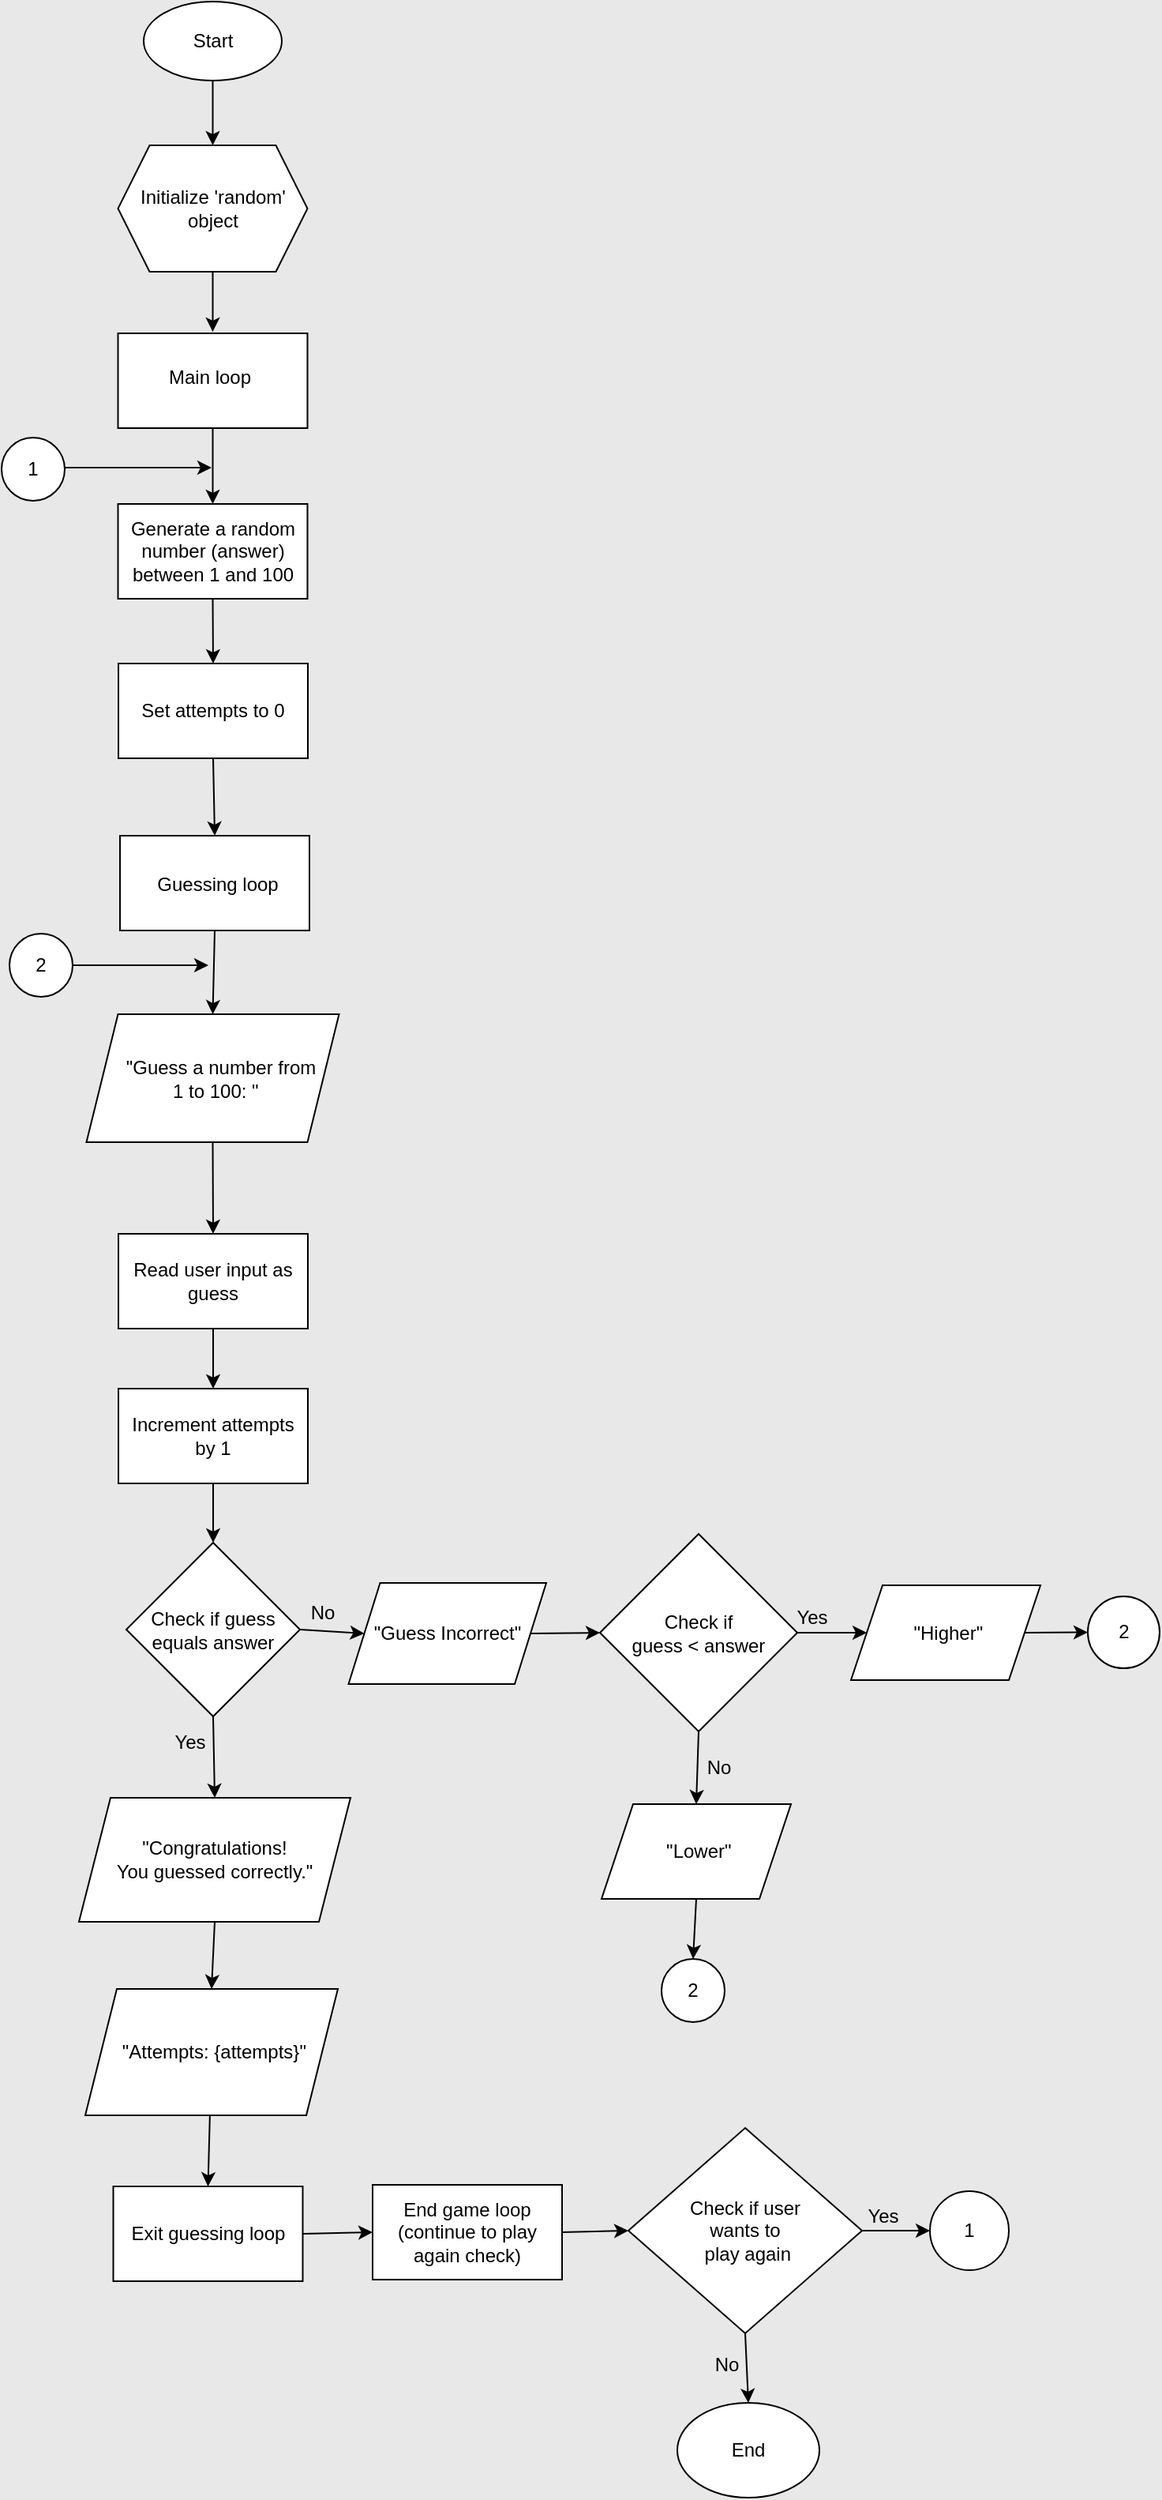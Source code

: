 <mxfile version="21.6.9" type="github">
  <diagram name="Page-1" id="KXPsSfKKgLj3HyUOpOCO">
    <mxGraphModel dx="940" dy="1088" grid="1" gridSize="20" guides="1" tooltips="1" connect="1" arrows="1" fold="1" page="1" pageScale="1" pageWidth="1169" pageHeight="827" background="#E8E8E8" math="0" shadow="0">
      <root>
        <mxCell id="0" />
        <mxCell id="1" parent="0" />
        <mxCell id="LhzmtkWr15fJtfmwZVZf-1" value="Start" style="ellipse;whiteSpace=wrap;html=1;" parent="1" vertex="1">
          <mxGeometry x="185" y="10" width="87.5" height="50" as="geometry" />
        </mxCell>
        <mxCell id="LhzmtkWr15fJtfmwZVZf-2" value="Initialize &#39;random&#39; object " style="shape=hexagon;perimeter=hexagonPerimeter2;whiteSpace=wrap;html=1;fixedSize=1;" parent="1" vertex="1">
          <mxGeometry x="168.75" y="101" width="120" height="80" as="geometry" />
        </mxCell>
        <mxCell id="LhzmtkWr15fJtfmwZVZf-3" value="" style="endArrow=classic;html=1;rounded=0;entryX=0.5;entryY=0;entryDx=0;entryDy=0;exitX=0.5;exitY=1;exitDx=0;exitDy=0;" parent="1" source="LhzmtkWr15fJtfmwZVZf-1" target="LhzmtkWr15fJtfmwZVZf-2" edge="1">
          <mxGeometry width="50" height="50" relative="1" as="geometry">
            <mxPoint x="215" y="80" as="sourcePoint" />
            <mxPoint x="265" y="30" as="targetPoint" />
          </mxGeometry>
        </mxCell>
        <mxCell id="LhzmtkWr15fJtfmwZVZf-5" value="" style="endArrow=classic;html=1;rounded=0;entryX=0.5;entryY=0;entryDx=0;entryDy=0;exitX=0.5;exitY=1;exitDx=0;exitDy=0;" parent="1" source="LhzmtkWr15fJtfmwZVZf-2" edge="1">
          <mxGeometry width="50" height="50" relative="1" as="geometry">
            <mxPoint x="215" y="210" as="sourcePoint" />
            <mxPoint x="228.75" y="219" as="targetPoint" />
          </mxGeometry>
        </mxCell>
        <mxCell id="LhzmtkWr15fJtfmwZVZf-9" value="" style="endArrow=classic;html=1;rounded=0;entryX=0.5;entryY=0;entryDx=0;entryDy=0;" parent="1" source="h1IYsLzu6CoDqiD9K5UH-10" target="LhzmtkWr15fJtfmwZVZf-14" edge="1">
          <mxGeometry width="50" height="50" relative="1" as="geometry">
            <mxPoint x="228.75" y="309" as="sourcePoint" />
            <mxPoint x="228.75" y="319" as="targetPoint" />
          </mxGeometry>
        </mxCell>
        <mxCell id="LhzmtkWr15fJtfmwZVZf-11" value="" style="endArrow=classic;html=1;rounded=0;entryX=0.5;entryY=0;entryDx=0;entryDy=0;exitX=0.5;exitY=1;exitDx=0;exitDy=0;" parent="1" source="LhzmtkWr15fJtfmwZVZf-14" target="LhzmtkWr15fJtfmwZVZf-15" edge="1">
          <mxGeometry width="50" height="50" relative="1" as="geometry">
            <mxPoint x="229" y="380" as="sourcePoint" />
            <mxPoint x="229" y="400" as="targetPoint" />
          </mxGeometry>
        </mxCell>
        <mxCell id="LhzmtkWr15fJtfmwZVZf-14" value="Generate a random number (answer) between 1 and 100" style="rounded=0;whiteSpace=wrap;html=1;" parent="1" vertex="1">
          <mxGeometry x="168.75" y="328" width="120" height="60" as="geometry" />
        </mxCell>
        <mxCell id="LhzmtkWr15fJtfmwZVZf-15" value="Set attempts to 0" style="rounded=0;whiteSpace=wrap;html=1;" parent="1" vertex="1">
          <mxGeometry x="169" y="429" width="120" height="60" as="geometry" />
        </mxCell>
        <mxCell id="LhzmtkWr15fJtfmwZVZf-17" value="" style="endArrow=classic;html=1;rounded=0;exitX=0.5;exitY=1;exitDx=0;exitDy=0;entryX=0.5;entryY=0;entryDx=0;entryDy=0;" parent="1" source="LhzmtkWr15fJtfmwZVZf-15" target="h1IYsLzu6CoDqiD9K5UH-7" edge="1">
          <mxGeometry width="50" height="50" relative="1" as="geometry">
            <mxPoint x="275" y="540" as="sourcePoint" />
            <mxPoint x="229" y="560" as="targetPoint" />
          </mxGeometry>
        </mxCell>
        <mxCell id="LhzmtkWr15fJtfmwZVZf-18" value="&amp;nbsp; &amp;nbsp;&quot;Guess a number from&lt;br&gt;&amp;nbsp;1 to 100: &quot;" style="shape=parallelogram;perimeter=parallelogramPerimeter;whiteSpace=wrap;html=1;fixedSize=1;" parent="1" vertex="1">
          <mxGeometry x="148.75" y="651" width="160" height="81" as="geometry" />
        </mxCell>
        <mxCell id="LhzmtkWr15fJtfmwZVZf-19" value="" style="endArrow=classic;html=1;rounded=0;entryX=0.5;entryY=0;entryDx=0;entryDy=0;exitX=0.5;exitY=1;exitDx=0;exitDy=0;" parent="1" source="h1IYsLzu6CoDqiD9K5UH-7" target="LhzmtkWr15fJtfmwZVZf-18" edge="1">
          <mxGeometry width="50" height="50" relative="1" as="geometry">
            <mxPoint x="264.105" y="626.355" as="sourcePoint" />
            <mxPoint x="239" y="490" as="targetPoint" />
          </mxGeometry>
        </mxCell>
        <mxCell id="LhzmtkWr15fJtfmwZVZf-22" value="" style="endArrow=classic;html=1;rounded=0;entryX=0.5;entryY=0;entryDx=0;entryDy=0;exitX=0.5;exitY=1;exitDx=0;exitDy=0;" parent="1" source="LhzmtkWr15fJtfmwZVZf-18" target="LhzmtkWr15fJtfmwZVZf-23" edge="1">
          <mxGeometry width="50" height="50" relative="1" as="geometry">
            <mxPoint x="239" y="590" as="sourcePoint" />
            <mxPoint x="228.75" y="680" as="targetPoint" />
          </mxGeometry>
        </mxCell>
        <mxCell id="LhzmtkWr15fJtfmwZVZf-23" value="&lt;div&gt;Read user input as guess&lt;/div&gt;" style="rounded=0;whiteSpace=wrap;html=1;" parent="1" vertex="1">
          <mxGeometry x="169" y="790" width="120" height="60" as="geometry" />
        </mxCell>
        <mxCell id="LhzmtkWr15fJtfmwZVZf-24" value="Increment attempts by 1" style="rounded=0;whiteSpace=wrap;html=1;" parent="1" vertex="1">
          <mxGeometry x="169" y="888" width="120" height="60" as="geometry" />
        </mxCell>
        <mxCell id="LhzmtkWr15fJtfmwZVZf-25" value="" style="endArrow=classic;html=1;rounded=0;entryX=0.5;entryY=0;entryDx=0;entryDy=0;exitX=0.5;exitY=1;exitDx=0;exitDy=0;" parent="1" source="LhzmtkWr15fJtfmwZVZf-23" target="LhzmtkWr15fJtfmwZVZf-24" edge="1">
          <mxGeometry width="50" height="50" relative="1" as="geometry">
            <mxPoint x="315" y="730" as="sourcePoint" />
            <mxPoint x="365" y="680" as="targetPoint" />
          </mxGeometry>
        </mxCell>
        <mxCell id="LhzmtkWr15fJtfmwZVZf-26" value="Check if guess equals answer" style="rhombus;whiteSpace=wrap;html=1;" parent="1" vertex="1">
          <mxGeometry x="174" y="985.5" width="110" height="110" as="geometry" />
        </mxCell>
        <mxCell id="LhzmtkWr15fJtfmwZVZf-27" value="" style="endArrow=classic;html=1;rounded=0;entryX=0.5;entryY=0;entryDx=0;entryDy=0;exitX=0.5;exitY=1;exitDx=0;exitDy=0;" parent="1" source="LhzmtkWr15fJtfmwZVZf-24" target="LhzmtkWr15fJtfmwZVZf-26" edge="1">
          <mxGeometry width="50" height="50" relative="1" as="geometry">
            <mxPoint x="325" y="760" as="sourcePoint" />
            <mxPoint x="375" y="710" as="targetPoint" />
          </mxGeometry>
        </mxCell>
        <mxCell id="tmRUEUNhHHqaPH-BJBJ0-1" value="" style="endArrow=classic;html=1;rounded=0;exitX=0.5;exitY=1;exitDx=0;exitDy=0;entryX=0.5;entryY=0;entryDx=0;entryDy=0;" parent="1" source="LhzmtkWr15fJtfmwZVZf-26" edge="1" target="tmRUEUNhHHqaPH-BJBJ0-3">
          <mxGeometry width="50" height="50" relative="1" as="geometry">
            <mxPoint x="412" y="1010" as="sourcePoint" />
            <mxPoint x="229" y="980" as="targetPoint" />
          </mxGeometry>
        </mxCell>
        <mxCell id="tmRUEUNhHHqaPH-BJBJ0-2" value="Yes" style="text;html=1;align=center;verticalAlign=middle;resizable=0;points=[];autosize=1;strokeColor=none;fillColor=none;" parent="1" vertex="1">
          <mxGeometry x="183.75" y="1092" width="60" height="40" as="geometry" />
        </mxCell>
        <mxCell id="tmRUEUNhHHqaPH-BJBJ0-4" value="&amp;nbsp;&quot;Attempts: {attempts}&quot;" style="shape=parallelogram;perimeter=parallelogramPerimeter;whiteSpace=wrap;html=1;fixedSize=1;" parent="1" vertex="1">
          <mxGeometry x="148" y="1268" width="160" height="80" as="geometry" />
        </mxCell>
        <mxCell id="tmRUEUNhHHqaPH-BJBJ0-5" value="" style="endArrow=classic;html=1;rounded=0;exitX=0.5;exitY=1;exitDx=0;exitDy=0;entryX=0.5;entryY=0;entryDx=0;entryDy=0;" parent="1" source="tmRUEUNhHHqaPH-BJBJ0-3" target="tmRUEUNhHHqaPH-BJBJ0-4" edge="1">
          <mxGeometry width="50" height="50" relative="1" as="geometry">
            <mxPoint x="532" y="1130" as="sourcePoint" />
            <mxPoint x="582" y="1080" as="targetPoint" />
          </mxGeometry>
        </mxCell>
        <mxCell id="tmRUEUNhHHqaPH-BJBJ0-6" value="Exit guessing loop" style="rounded=0;whiteSpace=wrap;html=1;" parent="1" vertex="1">
          <mxGeometry x="165.75" y="1393" width="120" height="60" as="geometry" />
        </mxCell>
        <mxCell id="tmRUEUNhHHqaPH-BJBJ0-7" value="" style="endArrow=classic;html=1;rounded=0;entryX=0.5;entryY=0;entryDx=0;entryDy=0;" parent="1" source="tmRUEUNhHHqaPH-BJBJ0-4" target="tmRUEUNhHHqaPH-BJBJ0-6" edge="1">
          <mxGeometry width="50" height="50" relative="1" as="geometry">
            <mxPoint x="220" y="1360" as="sourcePoint" />
            <mxPoint x="342" y="1020" as="targetPoint" />
            <Array as="points" />
          </mxGeometry>
        </mxCell>
        <mxCell id="tmRUEUNhHHqaPH-BJBJ0-8" value="" style="endArrow=classic;html=1;rounded=0;exitX=1;exitY=0.5;exitDx=0;exitDy=0;entryX=0;entryY=0.5;entryDx=0;entryDy=0;" parent="1" source="tmRUEUNhHHqaPH-BJBJ0-6" target="tmRUEUNhHHqaPH-BJBJ0-9" edge="1">
          <mxGeometry width="50" height="50" relative="1" as="geometry">
            <mxPoint x="292" y="1070" as="sourcePoint" />
            <mxPoint x="492" y="1140" as="targetPoint" />
          </mxGeometry>
        </mxCell>
        <mxCell id="tmRUEUNhHHqaPH-BJBJ0-9" value="End game loop (continue to play again check)" style="rounded=0;whiteSpace=wrap;html=1;" parent="1" vertex="1">
          <mxGeometry x="330" y="1392" width="120" height="60" as="geometry" />
        </mxCell>
        <mxCell id="tmRUEUNhHHqaPH-BJBJ0-12" value="" style="edgeStyle=none;orthogonalLoop=1;jettySize=auto;html=1;rounded=0;entryX=0;entryY=0.5;entryDx=0;entryDy=0;exitX=1;exitY=0.5;exitDx=0;exitDy=0;" parent="1" source="tmRUEUNhHHqaPH-BJBJ0-9" target="tmRUEUNhHHqaPH-BJBJ0-14" edge="1">
          <mxGeometry width="100" relative="1" as="geometry">
            <mxPoint x="632" y="1160" as="sourcePoint" />
            <mxPoint x="652" y="1140" as="targetPoint" />
            <Array as="points" />
          </mxGeometry>
        </mxCell>
        <mxCell id="tmRUEUNhHHqaPH-BJBJ0-14" value="Check if user &lt;br&gt;wants&amp;nbsp;to&lt;br&gt;&amp;nbsp;play again" style="rhombus;whiteSpace=wrap;html=1;" parent="1" vertex="1">
          <mxGeometry x="492" y="1356" width="148" height="130" as="geometry" />
        </mxCell>
        <mxCell id="tmRUEUNhHHqaPH-BJBJ0-15" value="" style="endArrow=classic;html=1;rounded=0;exitX=0.5;exitY=1;exitDx=0;exitDy=0;entryX=0.5;entryY=0;entryDx=0;entryDy=0;" parent="1" source="tmRUEUNhHHqaPH-BJBJ0-14" target="tmRUEUNhHHqaPH-BJBJ0-17" edge="1">
          <mxGeometry width="50" height="50" relative="1" as="geometry">
            <mxPoint x="792" y="1190" as="sourcePoint" />
            <mxPoint x="712" y="1040" as="targetPoint" />
          </mxGeometry>
        </mxCell>
        <mxCell id="tmRUEUNhHHqaPH-BJBJ0-16" value="No" style="text;html=1;align=center;verticalAlign=middle;resizable=0;points=[];autosize=1;strokeColor=none;fillColor=none;" parent="1" vertex="1">
          <mxGeometry x="524" y="1486" width="60" height="40" as="geometry" />
        </mxCell>
        <mxCell id="tmRUEUNhHHqaPH-BJBJ0-17" value="End" style="ellipse;whiteSpace=wrap;html=1;" parent="1" vertex="1">
          <mxGeometry x="523" y="1530" width="90" height="60" as="geometry" />
        </mxCell>
        <mxCell id="tmRUEUNhHHqaPH-BJBJ0-19" value="" style="edgeStyle=none;orthogonalLoop=1;jettySize=auto;html=1;rounded=0;exitX=1;exitY=0.5;exitDx=0;exitDy=0;entryX=0;entryY=0.5;entryDx=0;entryDy=0;" parent="1" source="tmRUEUNhHHqaPH-BJBJ0-14" target="tmRUEUNhHHqaPH-BJBJ0-21" edge="1">
          <mxGeometry width="100" relative="1" as="geometry">
            <mxPoint x="812" y="1160" as="sourcePoint" />
            <mxPoint x="812" y="1140" as="targetPoint" />
            <Array as="points" />
          </mxGeometry>
        </mxCell>
        <mxCell id="tmRUEUNhHHqaPH-BJBJ0-20" value="Yes" style="text;html=1;align=center;verticalAlign=middle;resizable=0;points=[];autosize=1;strokeColor=none;fillColor=none;" parent="1" vertex="1">
          <mxGeometry x="623" y="1392" width="60" height="40" as="geometry" />
        </mxCell>
        <mxCell id="tmRUEUNhHHqaPH-BJBJ0-21" value="1" style="ellipse;whiteSpace=wrap;html=1;aspect=fixed;" parent="1" vertex="1">
          <mxGeometry x="683" y="1396" width="50" height="50" as="geometry" />
        </mxCell>
        <mxCell id="tmRUEUNhHHqaPH-BJBJ0-22" value="" style="edgeStyle=none;orthogonalLoop=1;jettySize=auto;html=1;rounded=0;exitX=1;exitY=0.5;exitDx=0;exitDy=0;entryX=0;entryY=0.5;entryDx=0;entryDy=0;" parent="1" source="LhzmtkWr15fJtfmwZVZf-26" edge="1" target="tmRUEUNhHHqaPH-BJBJ0-23">
          <mxGeometry width="100" relative="1" as="geometry">
            <mxPoint x="289" y="894.72" as="sourcePoint" />
            <mxPoint x="320" y="895" as="targetPoint" />
            <Array as="points" />
          </mxGeometry>
        </mxCell>
        <mxCell id="tmRUEUNhHHqaPH-BJBJ0-23" value="&quot;Guess Incorrect&quot;" style="shape=parallelogram;perimeter=parallelogramPerimeter;whiteSpace=wrap;html=1;fixedSize=1;" parent="1" vertex="1">
          <mxGeometry x="314.75" y="1011" width="125.25" height="64" as="geometry" />
        </mxCell>
        <mxCell id="tmRUEUNhHHqaPH-BJBJ0-25" value="" style="endArrow=classic;html=1;rounded=0;exitX=1;exitY=0.5;exitDx=0;exitDy=0;entryX=0;entryY=0.5;entryDx=0;entryDy=0;entryPerimeter=0;" parent="1" source="tmRUEUNhHHqaPH-BJBJ0-23" target="tmRUEUNhHHqaPH-BJBJ0-26" edge="1">
          <mxGeometry width="50" height="50" relative="1" as="geometry">
            <mxPoint x="380" y="970" as="sourcePoint" />
            <mxPoint x="459" y="895" as="targetPoint" />
          </mxGeometry>
        </mxCell>
        <mxCell id="tmRUEUNhHHqaPH-BJBJ0-26" value="Check if &lt;br&gt;guess &amp;lt; answer" style="rhombus;whiteSpace=wrap;html=1;" parent="1" vertex="1">
          <mxGeometry x="474" y="980" width="125" height="125" as="geometry" />
        </mxCell>
        <mxCell id="tmRUEUNhHHqaPH-BJBJ0-27" value="" style="endArrow=classic;html=1;rounded=0;exitX=1;exitY=0.5;exitDx=0;exitDy=0;entryX=0;entryY=0.5;entryDx=0;entryDy=0;" parent="1" source="tmRUEUNhHHqaPH-BJBJ0-26" target="tmRUEUNhHHqaPH-BJBJ0-28" edge="1">
          <mxGeometry width="50" height="50" relative="1" as="geometry">
            <mxPoint x="580" y="910" as="sourcePoint" />
            <mxPoint x="620" y="895" as="targetPoint" />
          </mxGeometry>
        </mxCell>
        <mxCell id="tmRUEUNhHHqaPH-BJBJ0-28" value="&amp;nbsp;&quot;Higher&quot;" style="shape=parallelogram;perimeter=parallelogramPerimeter;whiteSpace=wrap;html=1;fixedSize=1;" parent="1" vertex="1">
          <mxGeometry x="633" y="1012.5" width="120" height="60" as="geometry" />
        </mxCell>
        <mxCell id="tmRUEUNhHHqaPH-BJBJ0-29" value="Yes" style="text;html=1;align=center;verticalAlign=middle;resizable=0;points=[];autosize=1;strokeColor=none;fillColor=none;" parent="1" vertex="1">
          <mxGeometry x="578" y="1012.5" width="60" height="40" as="geometry" />
        </mxCell>
        <mxCell id="tmRUEUNhHHqaPH-BJBJ0-30" value="" style="endArrow=classic;html=1;rounded=0;exitX=0.5;exitY=1;exitDx=0;exitDy=0;entryX=0.5;entryY=0;entryDx=0;entryDy=0;" parent="1" source="tmRUEUNhHHqaPH-BJBJ0-26" target="tmRUEUNhHHqaPH-BJBJ0-31" edge="1">
          <mxGeometry width="50" height="50" relative="1" as="geometry">
            <mxPoint x="520" y="960" as="sourcePoint" />
            <mxPoint x="540" y="1000" as="targetPoint" />
          </mxGeometry>
        </mxCell>
        <mxCell id="tmRUEUNhHHqaPH-BJBJ0-31" value="&amp;nbsp;&quot;Lower&quot;" style="shape=parallelogram;perimeter=parallelogramPerimeter;whiteSpace=wrap;html=1;fixedSize=1;" parent="1" vertex="1">
          <mxGeometry x="475" y="1151" width="120" height="60" as="geometry" />
        </mxCell>
        <mxCell id="tmRUEUNhHHqaPH-BJBJ0-32" value="No" style="text;html=1;align=center;verticalAlign=middle;resizable=0;points=[];autosize=1;strokeColor=none;fillColor=none;" parent="1" vertex="1">
          <mxGeometry x="519" y="1108" width="60" height="40" as="geometry" />
        </mxCell>
        <mxCell id="tmRUEUNhHHqaPH-BJBJ0-33" value="2" style="ellipse;whiteSpace=wrap;html=1;aspect=fixed;" parent="1" vertex="1">
          <mxGeometry x="513" y="1249" width="40" height="40" as="geometry" />
        </mxCell>
        <mxCell id="tmRUEUNhHHqaPH-BJBJ0-34" value="" style="endArrow=classic;html=1;rounded=0;exitX=0.5;exitY=1;exitDx=0;exitDy=0;entryX=0.5;entryY=0;entryDx=0;entryDy=0;" parent="1" source="tmRUEUNhHHqaPH-BJBJ0-31" target="tmRUEUNhHHqaPH-BJBJ0-33" edge="1">
          <mxGeometry width="50" height="50" relative="1" as="geometry">
            <mxPoint x="600" y="1100" as="sourcePoint" />
            <mxPoint x="512" y="1120" as="targetPoint" />
          </mxGeometry>
        </mxCell>
        <mxCell id="tmRUEUNhHHqaPH-BJBJ0-35" value="2" style="ellipse;whiteSpace=wrap;html=1;aspect=fixed;" parent="1" vertex="1">
          <mxGeometry x="783" y="1019.5" width="45.5" height="45.5" as="geometry" />
        </mxCell>
        <mxCell id="tmRUEUNhHHqaPH-BJBJ0-36" value="" style="endArrow=classic;html=1;rounded=0;entryX=0;entryY=0.5;entryDx=0;entryDy=0;exitX=1;exitY=0.5;exitDx=0;exitDy=0;" parent="1" source="tmRUEUNhHHqaPH-BJBJ0-28" target="tmRUEUNhHHqaPH-BJBJ0-35" edge="1">
          <mxGeometry width="50" height="50" relative="1" as="geometry">
            <mxPoint x="660" y="870" as="sourcePoint" />
            <mxPoint x="710" y="820" as="targetPoint" />
          </mxGeometry>
        </mxCell>
        <mxCell id="tmRUEUNhHHqaPH-BJBJ0-37" value="No" style="text;html=1;align=center;verticalAlign=middle;resizable=0;points=[];autosize=1;strokeColor=none;fillColor=none;" parent="1" vertex="1">
          <mxGeometry x="268" y="1009.5" width="60" height="40" as="geometry" />
        </mxCell>
        <mxCell id="lOY0O5IZiWZfsJTLED0X-1" value="1" style="ellipse;whiteSpace=wrap;html=1;aspect=fixed;" parent="1" vertex="1">
          <mxGeometry x="95" y="286" width="40" height="40" as="geometry" />
        </mxCell>
        <mxCell id="lOY0O5IZiWZfsJTLED0X-2" value="" style="endArrow=classic;html=1;rounded=0;exitX=1;exitY=0.5;exitDx=0;exitDy=0;" parent="1" edge="1">
          <mxGeometry width="50" height="50" relative="1" as="geometry">
            <mxPoint x="135" y="305" as="sourcePoint" />
            <mxPoint x="228" y="305" as="targetPoint" />
            <Array as="points" />
          </mxGeometry>
        </mxCell>
        <mxCell id="lOY0O5IZiWZfsJTLED0X-3" value="2" style="ellipse;whiteSpace=wrap;html=1;aspect=fixed;" parent="1" vertex="1">
          <mxGeometry x="100" y="600" width="40" height="40" as="geometry" />
        </mxCell>
        <mxCell id="lOY0O5IZiWZfsJTLED0X-4" value="" style="endArrow=classic;html=1;rounded=0;" parent="1" edge="1">
          <mxGeometry width="50" height="50" relative="1" as="geometry">
            <mxPoint x="140" y="620" as="sourcePoint" />
            <mxPoint x="226" y="620" as="targetPoint" />
            <Array as="points" />
          </mxGeometry>
        </mxCell>
        <mxCell id="tmRUEUNhHHqaPH-BJBJ0-3" value="&quot;Congratulations! &lt;br&gt;You guessed correctly.&quot;" style="shape=parallelogram;perimeter=parallelogramPerimeter;whiteSpace=wrap;html=1;fixedSize=1;" parent="1" vertex="1">
          <mxGeometry x="144" y="1147" width="172" height="78.5" as="geometry" />
        </mxCell>
        <mxCell id="h1IYsLzu6CoDqiD9K5UH-7" value="" style="rounded=0;whiteSpace=wrap;html=1;" vertex="1" parent="1">
          <mxGeometry x="170" y="538" width="120" height="60" as="geometry" />
        </mxCell>
        <mxCell id="h1IYsLzu6CoDqiD9K5UH-8" value="Guessing loop" style="text;html=1;strokeColor=none;fillColor=none;align=center;verticalAlign=middle;whiteSpace=wrap;rounded=0;" vertex="1" parent="1">
          <mxGeometry x="186" y="556" width="92" height="26" as="geometry" />
        </mxCell>
        <mxCell id="h1IYsLzu6CoDqiD9K5UH-10" value="" style="rounded=0;whiteSpace=wrap;html=1;" vertex="1" parent="1">
          <mxGeometry x="168.75" y="220" width="120" height="60" as="geometry" />
        </mxCell>
        <mxCell id="h1IYsLzu6CoDqiD9K5UH-11" value="Main loop" style="text;html=1;strokeColor=none;fillColor=none;align=center;verticalAlign=middle;whiteSpace=wrap;rounded=0;" vertex="1" parent="1">
          <mxGeometry x="174" y="235" width="106" height="25" as="geometry" />
        </mxCell>
      </root>
    </mxGraphModel>
  </diagram>
</mxfile>
